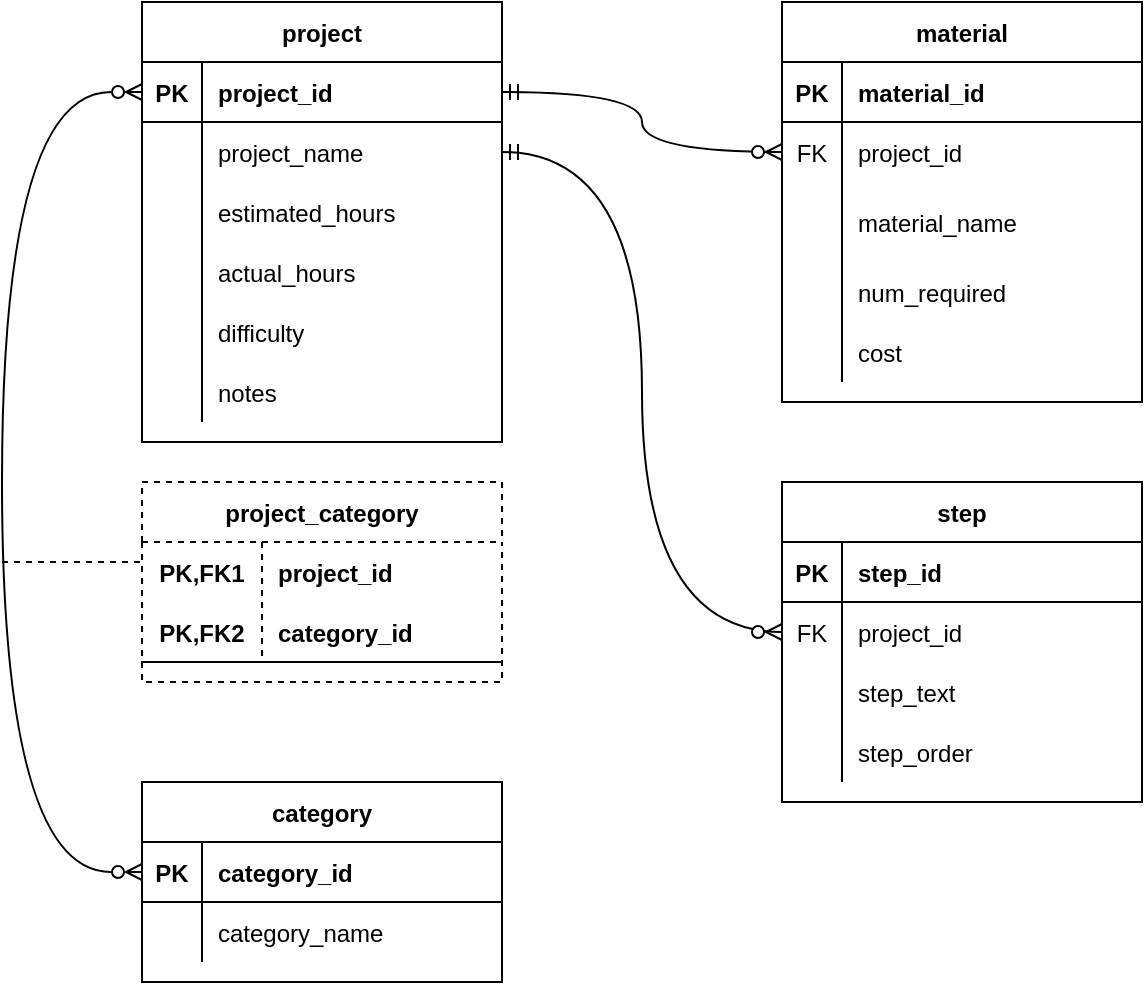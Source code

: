 <mxfile version="20.2.3" type="device"><diagram id="foPnEROQkglwMAReteZR" name="Page-1"><mxGraphModel dx="1038" dy="649" grid="1" gridSize="10" guides="1" tooltips="1" connect="1" arrows="1" fold="1" page="1" pageScale="1" pageWidth="850" pageHeight="1100" math="0" shadow="0"><root><mxCell id="0"/><mxCell id="1" parent="0"/><mxCell id="yoM481boMDnlAeGV0Io7-1" value="project" style="shape=table;startSize=30;container=1;collapsible=1;childLayout=tableLayout;fixedRows=1;rowLines=0;fontStyle=1;align=center;resizeLast=1;" parent="1" vertex="1"><mxGeometry x="140" y="40" width="180" height="220" as="geometry"/></mxCell><mxCell id="yoM481boMDnlAeGV0Io7-2" value="" style="shape=tableRow;horizontal=0;startSize=0;swimlaneHead=0;swimlaneBody=0;fillColor=none;collapsible=0;dropTarget=0;points=[[0,0.5],[1,0.5]];portConstraint=eastwest;top=0;left=0;right=0;bottom=1;" parent="yoM481boMDnlAeGV0Io7-1" vertex="1"><mxGeometry y="30" width="180" height="30" as="geometry"/></mxCell><mxCell id="yoM481boMDnlAeGV0Io7-3" value="PK" style="shape=partialRectangle;connectable=0;fillColor=none;top=0;left=0;bottom=0;right=0;fontStyle=1;overflow=hidden;" parent="yoM481boMDnlAeGV0Io7-2" vertex="1"><mxGeometry width="30" height="30" as="geometry"><mxRectangle width="30" height="30" as="alternateBounds"/></mxGeometry></mxCell><mxCell id="yoM481boMDnlAeGV0Io7-4" value="project_id" style="shape=partialRectangle;connectable=0;fillColor=none;top=0;left=0;bottom=0;right=0;align=left;spacingLeft=6;fontStyle=1;overflow=hidden;" parent="yoM481boMDnlAeGV0Io7-2" vertex="1"><mxGeometry x="30" width="150" height="30" as="geometry"><mxRectangle width="150" height="30" as="alternateBounds"/></mxGeometry></mxCell><mxCell id="yoM481boMDnlAeGV0Io7-5" value="" style="shape=tableRow;horizontal=0;startSize=0;swimlaneHead=0;swimlaneBody=0;fillColor=none;collapsible=0;dropTarget=0;points=[[0,0.5],[1,0.5]];portConstraint=eastwest;top=0;left=0;right=0;bottom=0;" parent="yoM481boMDnlAeGV0Io7-1" vertex="1"><mxGeometry y="60" width="180" height="30" as="geometry"/></mxCell><mxCell id="yoM481boMDnlAeGV0Io7-6" value="" style="shape=partialRectangle;connectable=0;fillColor=none;top=0;left=0;bottom=0;right=0;editable=1;overflow=hidden;" parent="yoM481boMDnlAeGV0Io7-5" vertex="1"><mxGeometry width="30" height="30" as="geometry"><mxRectangle width="30" height="30" as="alternateBounds"/></mxGeometry></mxCell><mxCell id="yoM481boMDnlAeGV0Io7-7" value="project_name" style="shape=partialRectangle;connectable=0;fillColor=none;top=0;left=0;bottom=0;right=0;align=left;spacingLeft=6;overflow=hidden;" parent="yoM481boMDnlAeGV0Io7-5" vertex="1"><mxGeometry x="30" width="150" height="30" as="geometry"><mxRectangle width="150" height="30" as="alternateBounds"/></mxGeometry></mxCell><mxCell id="yoM481boMDnlAeGV0Io7-8" value="" style="shape=tableRow;horizontal=0;startSize=0;swimlaneHead=0;swimlaneBody=0;fillColor=none;collapsible=0;dropTarget=0;points=[[0,0.5],[1,0.5]];portConstraint=eastwest;top=0;left=0;right=0;bottom=0;" parent="yoM481boMDnlAeGV0Io7-1" vertex="1"><mxGeometry y="90" width="180" height="30" as="geometry"/></mxCell><mxCell id="yoM481boMDnlAeGV0Io7-9" value="" style="shape=partialRectangle;connectable=0;fillColor=none;top=0;left=0;bottom=0;right=0;editable=1;overflow=hidden;" parent="yoM481boMDnlAeGV0Io7-8" vertex="1"><mxGeometry width="30" height="30" as="geometry"><mxRectangle width="30" height="30" as="alternateBounds"/></mxGeometry></mxCell><mxCell id="yoM481boMDnlAeGV0Io7-10" value="estimated_hours" style="shape=partialRectangle;connectable=0;fillColor=none;top=0;left=0;bottom=0;right=0;align=left;spacingLeft=6;overflow=hidden;" parent="yoM481boMDnlAeGV0Io7-8" vertex="1"><mxGeometry x="30" width="150" height="30" as="geometry"><mxRectangle width="150" height="30" as="alternateBounds"/></mxGeometry></mxCell><mxCell id="yoM481boMDnlAeGV0Io7-11" value="" style="shape=tableRow;horizontal=0;startSize=0;swimlaneHead=0;swimlaneBody=0;fillColor=none;collapsible=0;dropTarget=0;points=[[0,0.5],[1,0.5]];portConstraint=eastwest;top=0;left=0;right=0;bottom=0;" parent="yoM481boMDnlAeGV0Io7-1" vertex="1"><mxGeometry y="120" width="180" height="30" as="geometry"/></mxCell><mxCell id="yoM481boMDnlAeGV0Io7-12" value="" style="shape=partialRectangle;connectable=0;fillColor=none;top=0;left=0;bottom=0;right=0;editable=1;overflow=hidden;" parent="yoM481boMDnlAeGV0Io7-11" vertex="1"><mxGeometry width="30" height="30" as="geometry"><mxRectangle width="30" height="30" as="alternateBounds"/></mxGeometry></mxCell><mxCell id="yoM481boMDnlAeGV0Io7-13" value="actual_hours" style="shape=partialRectangle;connectable=0;fillColor=none;top=0;left=0;bottom=0;right=0;align=left;spacingLeft=6;overflow=hidden;" parent="yoM481boMDnlAeGV0Io7-11" vertex="1"><mxGeometry x="30" width="150" height="30" as="geometry"><mxRectangle width="150" height="30" as="alternateBounds"/></mxGeometry></mxCell><mxCell id="yoM481boMDnlAeGV0Io7-14" style="shape=tableRow;horizontal=0;startSize=0;swimlaneHead=0;swimlaneBody=0;fillColor=none;collapsible=0;dropTarget=0;points=[[0,0.5],[1,0.5]];portConstraint=eastwest;top=0;left=0;right=0;bottom=0;" parent="yoM481boMDnlAeGV0Io7-1" vertex="1"><mxGeometry y="150" width="180" height="30" as="geometry"/></mxCell><mxCell id="yoM481boMDnlAeGV0Io7-15" style="shape=partialRectangle;connectable=0;fillColor=none;top=0;left=0;bottom=0;right=0;editable=1;overflow=hidden;" parent="yoM481boMDnlAeGV0Io7-14" vertex="1"><mxGeometry width="30" height="30" as="geometry"><mxRectangle width="30" height="30" as="alternateBounds"/></mxGeometry></mxCell><mxCell id="yoM481boMDnlAeGV0Io7-16" value="difficulty" style="shape=partialRectangle;connectable=0;fillColor=none;top=0;left=0;bottom=0;right=0;align=left;spacingLeft=6;overflow=hidden;" parent="yoM481boMDnlAeGV0Io7-14" vertex="1"><mxGeometry x="30" width="150" height="30" as="geometry"><mxRectangle width="150" height="30" as="alternateBounds"/></mxGeometry></mxCell><mxCell id="yoM481boMDnlAeGV0Io7-20" style="shape=tableRow;horizontal=0;startSize=0;swimlaneHead=0;swimlaneBody=0;fillColor=none;collapsible=0;dropTarget=0;points=[[0,0.5],[1,0.5]];portConstraint=eastwest;top=0;left=0;right=0;bottom=0;" parent="yoM481boMDnlAeGV0Io7-1" vertex="1"><mxGeometry y="180" width="180" height="30" as="geometry"/></mxCell><mxCell id="yoM481boMDnlAeGV0Io7-21" style="shape=partialRectangle;connectable=0;fillColor=none;top=0;left=0;bottom=0;right=0;editable=1;overflow=hidden;" parent="yoM481boMDnlAeGV0Io7-20" vertex="1"><mxGeometry width="30" height="30" as="geometry"><mxRectangle width="30" height="30" as="alternateBounds"/></mxGeometry></mxCell><mxCell id="yoM481boMDnlAeGV0Io7-22" value="notes" style="shape=partialRectangle;connectable=0;fillColor=none;top=0;left=0;bottom=0;right=0;align=left;spacingLeft=6;overflow=hidden;" parent="yoM481boMDnlAeGV0Io7-20" vertex="1"><mxGeometry x="30" width="150" height="30" as="geometry"><mxRectangle width="150" height="30" as="alternateBounds"/></mxGeometry></mxCell><mxCell id="yoM481boMDnlAeGV0Io7-36" value="material" style="shape=table;startSize=30;container=1;collapsible=1;childLayout=tableLayout;fixedRows=1;rowLines=0;fontStyle=1;align=center;resizeLast=1;" parent="1" vertex="1"><mxGeometry x="460" y="40" width="180" height="200" as="geometry"/></mxCell><mxCell id="yoM481boMDnlAeGV0Io7-37" value="" style="shape=tableRow;horizontal=0;startSize=0;swimlaneHead=0;swimlaneBody=0;fillColor=none;collapsible=0;dropTarget=0;points=[[0,0.5],[1,0.5]];portConstraint=eastwest;top=0;left=0;right=0;bottom=1;" parent="yoM481boMDnlAeGV0Io7-36" vertex="1"><mxGeometry y="30" width="180" height="30" as="geometry"/></mxCell><mxCell id="yoM481boMDnlAeGV0Io7-38" value="PK" style="shape=partialRectangle;connectable=0;fillColor=none;top=0;left=0;bottom=0;right=0;fontStyle=1;overflow=hidden;" parent="yoM481boMDnlAeGV0Io7-37" vertex="1"><mxGeometry width="30" height="30" as="geometry"><mxRectangle width="30" height="30" as="alternateBounds"/></mxGeometry></mxCell><mxCell id="yoM481boMDnlAeGV0Io7-39" value="material_id" style="shape=partialRectangle;connectable=0;fillColor=none;top=0;left=0;bottom=0;right=0;align=left;spacingLeft=6;fontStyle=1;overflow=hidden;" parent="yoM481boMDnlAeGV0Io7-37" vertex="1"><mxGeometry x="30" width="150" height="30" as="geometry"><mxRectangle width="150" height="30" as="alternateBounds"/></mxGeometry></mxCell><mxCell id="yoM481boMDnlAeGV0Io7-49" value="" style="shape=tableRow;horizontal=0;startSize=0;swimlaneHead=0;swimlaneBody=0;fillColor=none;collapsible=0;dropTarget=0;points=[[0,0.5],[1,0.5]];portConstraint=eastwest;top=0;left=0;right=0;bottom=0;fontStyle=4" parent="yoM481boMDnlAeGV0Io7-36" vertex="1"><mxGeometry y="60" width="180" height="30" as="geometry"/></mxCell><mxCell id="yoM481boMDnlAeGV0Io7-50" value="FK" style="shape=partialRectangle;connectable=0;fillColor=none;top=0;left=0;bottom=0;right=0;fontStyle=0;overflow=hidden;" parent="yoM481boMDnlAeGV0Io7-49" vertex="1"><mxGeometry width="30" height="30" as="geometry"><mxRectangle width="30" height="30" as="alternateBounds"/></mxGeometry></mxCell><mxCell id="yoM481boMDnlAeGV0Io7-51" value="project_id" style="shape=partialRectangle;connectable=0;fillColor=none;top=0;left=0;bottom=0;right=0;align=left;spacingLeft=6;fontStyle=0;overflow=hidden;" parent="yoM481boMDnlAeGV0Io7-49" vertex="1"><mxGeometry x="30" width="150" height="30" as="geometry"><mxRectangle width="150" height="30" as="alternateBounds"/></mxGeometry></mxCell><mxCell id="yoM481boMDnlAeGV0Io7-40" value="" style="shape=tableRow;horizontal=0;startSize=0;swimlaneHead=0;swimlaneBody=0;fillColor=none;collapsible=0;dropTarget=0;points=[[0,0.5],[1,0.5]];portConstraint=eastwest;top=0;left=0;right=0;bottom=0;" parent="yoM481boMDnlAeGV0Io7-36" vertex="1"><mxGeometry y="90" width="180" height="40" as="geometry"/></mxCell><mxCell id="yoM481boMDnlAeGV0Io7-41" value="" style="shape=partialRectangle;connectable=0;fillColor=none;top=0;left=0;bottom=0;right=0;editable=1;overflow=hidden;" parent="yoM481boMDnlAeGV0Io7-40" vertex="1"><mxGeometry width="30" height="40" as="geometry"><mxRectangle width="30" height="40" as="alternateBounds"/></mxGeometry></mxCell><mxCell id="yoM481boMDnlAeGV0Io7-42" value="material_name" style="shape=partialRectangle;connectable=0;fillColor=none;top=0;left=0;bottom=0;right=0;align=left;spacingLeft=6;overflow=hidden;" parent="yoM481boMDnlAeGV0Io7-40" vertex="1"><mxGeometry x="30" width="150" height="40" as="geometry"><mxRectangle width="150" height="40" as="alternateBounds"/></mxGeometry></mxCell><mxCell id="yoM481boMDnlAeGV0Io7-43" value="" style="shape=tableRow;horizontal=0;startSize=0;swimlaneHead=0;swimlaneBody=0;fillColor=none;collapsible=0;dropTarget=0;points=[[0,0.5],[1,0.5]];portConstraint=eastwest;top=0;left=0;right=0;bottom=0;" parent="yoM481boMDnlAeGV0Io7-36" vertex="1"><mxGeometry y="130" width="180" height="30" as="geometry"/></mxCell><mxCell id="yoM481boMDnlAeGV0Io7-44" value="" style="shape=partialRectangle;connectable=0;fillColor=none;top=0;left=0;bottom=0;right=0;editable=1;overflow=hidden;" parent="yoM481boMDnlAeGV0Io7-43" vertex="1"><mxGeometry width="30" height="30" as="geometry"><mxRectangle width="30" height="30" as="alternateBounds"/></mxGeometry></mxCell><mxCell id="yoM481boMDnlAeGV0Io7-45" value="num_required" style="shape=partialRectangle;connectable=0;fillColor=none;top=0;left=0;bottom=0;right=0;align=left;spacingLeft=6;overflow=hidden;" parent="yoM481boMDnlAeGV0Io7-43" vertex="1"><mxGeometry x="30" width="150" height="30" as="geometry"><mxRectangle width="150" height="30" as="alternateBounds"/></mxGeometry></mxCell><mxCell id="yoM481boMDnlAeGV0Io7-46" value="" style="shape=tableRow;horizontal=0;startSize=0;swimlaneHead=0;swimlaneBody=0;fillColor=none;collapsible=0;dropTarget=0;points=[[0,0.5],[1,0.5]];portConstraint=eastwest;top=0;left=0;right=0;bottom=0;" parent="yoM481boMDnlAeGV0Io7-36" vertex="1"><mxGeometry y="160" width="180" height="30" as="geometry"/></mxCell><mxCell id="yoM481boMDnlAeGV0Io7-47" value="" style="shape=partialRectangle;connectable=0;fillColor=none;top=0;left=0;bottom=0;right=0;editable=1;overflow=hidden;" parent="yoM481boMDnlAeGV0Io7-46" vertex="1"><mxGeometry width="30" height="30" as="geometry"><mxRectangle width="30" height="30" as="alternateBounds"/></mxGeometry></mxCell><mxCell id="yoM481boMDnlAeGV0Io7-48" value="cost" style="shape=partialRectangle;connectable=0;fillColor=none;top=0;left=0;bottom=0;right=0;align=left;spacingLeft=6;overflow=hidden;" parent="yoM481boMDnlAeGV0Io7-46" vertex="1"><mxGeometry x="30" width="150" height="30" as="geometry"><mxRectangle width="150" height="30" as="alternateBounds"/></mxGeometry></mxCell><mxCell id="yoM481boMDnlAeGV0Io7-52" value="step" style="shape=table;startSize=30;container=1;collapsible=1;childLayout=tableLayout;fixedRows=1;rowLines=0;fontStyle=1;align=center;resizeLast=1;" parent="1" vertex="1"><mxGeometry x="460" y="280" width="180" height="160" as="geometry"/></mxCell><mxCell id="yoM481boMDnlAeGV0Io7-53" value="" style="shape=tableRow;horizontal=0;startSize=0;swimlaneHead=0;swimlaneBody=0;fillColor=none;collapsible=0;dropTarget=0;points=[[0,0.5],[1,0.5]];portConstraint=eastwest;top=0;left=0;right=0;bottom=1;" parent="yoM481boMDnlAeGV0Io7-52" vertex="1"><mxGeometry y="30" width="180" height="30" as="geometry"/></mxCell><mxCell id="yoM481boMDnlAeGV0Io7-54" value="PK" style="shape=partialRectangle;connectable=0;fillColor=none;top=0;left=0;bottom=0;right=0;fontStyle=1;overflow=hidden;" parent="yoM481boMDnlAeGV0Io7-53" vertex="1"><mxGeometry width="30" height="30" as="geometry"><mxRectangle width="30" height="30" as="alternateBounds"/></mxGeometry></mxCell><mxCell id="yoM481boMDnlAeGV0Io7-55" value="step_id" style="shape=partialRectangle;connectable=0;fillColor=none;top=0;left=0;bottom=0;right=0;align=left;spacingLeft=6;fontStyle=1;overflow=hidden;" parent="yoM481boMDnlAeGV0Io7-53" vertex="1"><mxGeometry x="30" width="150" height="30" as="geometry"><mxRectangle width="150" height="30" as="alternateBounds"/></mxGeometry></mxCell><mxCell id="yoM481boMDnlAeGV0Io7-65" value="" style="shape=tableRow;horizontal=0;startSize=0;swimlaneHead=0;swimlaneBody=0;fillColor=none;collapsible=0;dropTarget=0;points=[[0,0.5],[1,0.5]];portConstraint=eastwest;top=0;left=0;right=0;bottom=0;" parent="yoM481boMDnlAeGV0Io7-52" vertex="1"><mxGeometry y="60" width="180" height="30" as="geometry"/></mxCell><mxCell id="yoM481boMDnlAeGV0Io7-66" value="FK" style="shape=partialRectangle;connectable=0;fillColor=none;top=0;left=0;bottom=0;right=0;fontStyle=0;overflow=hidden;" parent="yoM481boMDnlAeGV0Io7-65" vertex="1"><mxGeometry width="30" height="30" as="geometry"><mxRectangle width="30" height="30" as="alternateBounds"/></mxGeometry></mxCell><mxCell id="yoM481boMDnlAeGV0Io7-67" value="project_id" style="shape=partialRectangle;connectable=0;fillColor=none;top=0;left=0;bottom=0;right=0;align=left;spacingLeft=6;fontStyle=0;overflow=hidden;" parent="yoM481boMDnlAeGV0Io7-65" vertex="1"><mxGeometry x="30" width="150" height="30" as="geometry"><mxRectangle width="150" height="30" as="alternateBounds"/></mxGeometry></mxCell><mxCell id="yoM481boMDnlAeGV0Io7-56" value="" style="shape=tableRow;horizontal=0;startSize=0;swimlaneHead=0;swimlaneBody=0;fillColor=none;collapsible=0;dropTarget=0;points=[[0,0.5],[1,0.5]];portConstraint=eastwest;top=0;left=0;right=0;bottom=0;" parent="yoM481boMDnlAeGV0Io7-52" vertex="1"><mxGeometry y="90" width="180" height="30" as="geometry"/></mxCell><mxCell id="yoM481boMDnlAeGV0Io7-57" value="" style="shape=partialRectangle;connectable=0;fillColor=none;top=0;left=0;bottom=0;right=0;editable=1;overflow=hidden;" parent="yoM481boMDnlAeGV0Io7-56" vertex="1"><mxGeometry width="30" height="30" as="geometry"><mxRectangle width="30" height="30" as="alternateBounds"/></mxGeometry></mxCell><mxCell id="yoM481boMDnlAeGV0Io7-58" value="step_text" style="shape=partialRectangle;connectable=0;fillColor=none;top=0;left=0;bottom=0;right=0;align=left;spacingLeft=6;overflow=hidden;" parent="yoM481boMDnlAeGV0Io7-56" vertex="1"><mxGeometry x="30" width="150" height="30" as="geometry"><mxRectangle width="150" height="30" as="alternateBounds"/></mxGeometry></mxCell><mxCell id="yoM481boMDnlAeGV0Io7-59" value="" style="shape=tableRow;horizontal=0;startSize=0;swimlaneHead=0;swimlaneBody=0;fillColor=none;collapsible=0;dropTarget=0;points=[[0,0.5],[1,0.5]];portConstraint=eastwest;top=0;left=0;right=0;bottom=0;" parent="yoM481boMDnlAeGV0Io7-52" vertex="1"><mxGeometry y="120" width="180" height="30" as="geometry"/></mxCell><mxCell id="yoM481boMDnlAeGV0Io7-60" value="" style="shape=partialRectangle;connectable=0;fillColor=none;top=0;left=0;bottom=0;right=0;editable=1;overflow=hidden;" parent="yoM481boMDnlAeGV0Io7-59" vertex="1"><mxGeometry width="30" height="30" as="geometry"><mxRectangle width="30" height="30" as="alternateBounds"/></mxGeometry></mxCell><mxCell id="yoM481boMDnlAeGV0Io7-61" value="step_order" style="shape=partialRectangle;connectable=0;fillColor=none;top=0;left=0;bottom=0;right=0;align=left;spacingLeft=6;overflow=hidden;" parent="yoM481boMDnlAeGV0Io7-59" vertex="1"><mxGeometry x="30" width="150" height="30" as="geometry"><mxRectangle width="150" height="30" as="alternateBounds"/></mxGeometry></mxCell><mxCell id="yoM481boMDnlAeGV0Io7-68" value="project_category" style="shape=table;startSize=30;container=1;collapsible=1;childLayout=tableLayout;fixedRows=1;rowLines=0;fontStyle=1;align=center;resizeLast=1;dashed=1;" parent="1" vertex="1"><mxGeometry x="140" y="280" width="180" height="100" as="geometry"/></mxCell><mxCell id="yoM481boMDnlAeGV0Io7-69" value="" style="shape=tableRow;horizontal=0;startSize=0;swimlaneHead=0;swimlaneBody=0;fillColor=none;collapsible=0;dropTarget=0;points=[[0,0.5],[1,0.5]];portConstraint=eastwest;top=0;left=0;right=0;bottom=0;" parent="yoM481boMDnlAeGV0Io7-68" vertex="1"><mxGeometry y="30" width="180" height="30" as="geometry"/></mxCell><mxCell id="yoM481boMDnlAeGV0Io7-70" value="PK,FK1" style="shape=partialRectangle;connectable=0;fillColor=none;top=0;left=0;bottom=0;right=0;fontStyle=1;overflow=hidden;" parent="yoM481boMDnlAeGV0Io7-69" vertex="1"><mxGeometry width="60" height="30" as="geometry"><mxRectangle width="60" height="30" as="alternateBounds"/></mxGeometry></mxCell><mxCell id="yoM481boMDnlAeGV0Io7-71" value="project_id" style="shape=partialRectangle;connectable=0;fillColor=none;top=0;left=0;bottom=0;right=0;align=left;spacingLeft=6;fontStyle=1;overflow=hidden;" parent="yoM481boMDnlAeGV0Io7-69" vertex="1"><mxGeometry x="60" width="120" height="30" as="geometry"><mxRectangle width="120" height="30" as="alternateBounds"/></mxGeometry></mxCell><mxCell id="yoM481boMDnlAeGV0Io7-72" value="" style="shape=tableRow;horizontal=0;startSize=0;swimlaneHead=0;swimlaneBody=0;fillColor=none;collapsible=0;dropTarget=0;points=[[0,0.5],[1,0.5]];portConstraint=eastwest;top=0;left=0;right=0;bottom=1;" parent="yoM481boMDnlAeGV0Io7-68" vertex="1"><mxGeometry y="60" width="180" height="30" as="geometry"/></mxCell><mxCell id="yoM481boMDnlAeGV0Io7-73" value="PK,FK2" style="shape=partialRectangle;connectable=0;fillColor=none;top=0;left=0;bottom=0;right=0;fontStyle=1;overflow=hidden;" parent="yoM481boMDnlAeGV0Io7-72" vertex="1"><mxGeometry width="60" height="30" as="geometry"><mxRectangle width="60" height="30" as="alternateBounds"/></mxGeometry></mxCell><mxCell id="yoM481boMDnlAeGV0Io7-74" value="category_id" style="shape=partialRectangle;connectable=0;fillColor=none;top=0;left=0;bottom=0;right=0;align=left;spacingLeft=6;fontStyle=1;overflow=hidden;" parent="yoM481boMDnlAeGV0Io7-72" vertex="1"><mxGeometry x="60" width="120" height="30" as="geometry"><mxRectangle width="120" height="30" as="alternateBounds"/></mxGeometry></mxCell><mxCell id="yoM481boMDnlAeGV0Io7-81" value="category" style="shape=table;startSize=30;container=1;collapsible=1;childLayout=tableLayout;fixedRows=1;rowLines=0;fontStyle=1;align=center;resizeLast=1;" parent="1" vertex="1"><mxGeometry x="140" y="430" width="180" height="100" as="geometry"/></mxCell><mxCell id="yoM481boMDnlAeGV0Io7-82" value="" style="shape=tableRow;horizontal=0;startSize=0;swimlaneHead=0;swimlaneBody=0;fillColor=none;collapsible=0;dropTarget=0;points=[[0,0.5],[1,0.5]];portConstraint=eastwest;top=0;left=0;right=0;bottom=1;" parent="yoM481boMDnlAeGV0Io7-81" vertex="1"><mxGeometry y="30" width="180" height="30" as="geometry"/></mxCell><mxCell id="yoM481boMDnlAeGV0Io7-83" value="PK" style="shape=partialRectangle;connectable=0;fillColor=none;top=0;left=0;bottom=0;right=0;fontStyle=1;overflow=hidden;" parent="yoM481boMDnlAeGV0Io7-82" vertex="1"><mxGeometry width="30" height="30" as="geometry"><mxRectangle width="30" height="30" as="alternateBounds"/></mxGeometry></mxCell><mxCell id="yoM481boMDnlAeGV0Io7-84" value="category_id" style="shape=partialRectangle;connectable=0;fillColor=none;top=0;left=0;bottom=0;right=0;align=left;spacingLeft=6;fontStyle=1;overflow=hidden;" parent="yoM481boMDnlAeGV0Io7-82" vertex="1"><mxGeometry x="30" width="150" height="30" as="geometry"><mxRectangle width="150" height="30" as="alternateBounds"/></mxGeometry></mxCell><mxCell id="yoM481boMDnlAeGV0Io7-85" value="" style="shape=tableRow;horizontal=0;startSize=0;swimlaneHead=0;swimlaneBody=0;fillColor=none;collapsible=0;dropTarget=0;points=[[0,0.5],[1,0.5]];portConstraint=eastwest;top=0;left=0;right=0;bottom=0;" parent="yoM481boMDnlAeGV0Io7-81" vertex="1"><mxGeometry y="60" width="180" height="30" as="geometry"/></mxCell><mxCell id="yoM481boMDnlAeGV0Io7-86" value="" style="shape=partialRectangle;connectable=0;fillColor=none;top=0;left=0;bottom=0;right=0;editable=1;overflow=hidden;" parent="yoM481boMDnlAeGV0Io7-85" vertex="1"><mxGeometry width="30" height="30" as="geometry"><mxRectangle width="30" height="30" as="alternateBounds"/></mxGeometry></mxCell><mxCell id="yoM481boMDnlAeGV0Io7-87" value="category_name" style="shape=partialRectangle;connectable=0;fillColor=none;top=0;left=0;bottom=0;right=0;align=left;spacingLeft=6;overflow=hidden;" parent="yoM481boMDnlAeGV0Io7-85" vertex="1"><mxGeometry x="30" width="150" height="30" as="geometry"><mxRectangle width="150" height="30" as="alternateBounds"/></mxGeometry></mxCell><mxCell id="yoM481boMDnlAeGV0Io7-94" value="" style="edgeStyle=orthogonalEdgeStyle;fontSize=12;html=1;endArrow=ERzeroToMany;startArrow=ERmandOne;rounded=0;exitX=1;exitY=0.5;exitDx=0;exitDy=0;entryX=0;entryY=0.5;entryDx=0;entryDy=0;curved=1;" parent="1" source="yoM481boMDnlAeGV0Io7-2" target="yoM481boMDnlAeGV0Io7-49" edge="1"><mxGeometry width="100" height="100" relative="1" as="geometry"><mxPoint x="220" y="220" as="sourcePoint"/><mxPoint x="320" y="120" as="targetPoint"/></mxGeometry></mxCell><mxCell id="yoM481boMDnlAeGV0Io7-95" value="" style="edgeStyle=orthogonalEdgeStyle;fontSize=12;html=1;endArrow=ERzeroToMany;startArrow=ERmandOne;rounded=0;exitX=1;exitY=0.5;exitDx=0;exitDy=0;entryX=0;entryY=0.5;entryDx=0;entryDy=0;curved=1;" parent="1" source="yoM481boMDnlAeGV0Io7-5" target="yoM481boMDnlAeGV0Io7-65" edge="1"><mxGeometry width="100" height="100" relative="1" as="geometry"><mxPoint x="220" y="230" as="sourcePoint"/><mxPoint x="320" y="130" as="targetPoint"/><Array as="points"><mxPoint x="390" y="115"/><mxPoint x="390" y="355"/></Array></mxGeometry></mxCell><mxCell id="yoM481boMDnlAeGV0Io7-101" value="" style="edgeStyle=orthogonalEdgeStyle;fontSize=12;html=1;endArrow=ERzeroToMany;startArrow=ERzeroToMany;rounded=0;curved=1;entryX=0;entryY=0.5;entryDx=0;entryDy=0;endFill=0;startFill=0;exitX=0;exitY=0.5;exitDx=0;exitDy=0;" parent="1" source="yoM481boMDnlAeGV0Io7-82" target="yoM481boMDnlAeGV0Io7-2" edge="1"><mxGeometry width="100" height="100" relative="1" as="geometry"><mxPoint x="130" y="475" as="sourcePoint"/><mxPoint x="110" y="90" as="targetPoint"/><Array as="points"><mxPoint x="70" y="475"/><mxPoint x="70" y="85"/></Array></mxGeometry></mxCell><mxCell id="yoM481boMDnlAeGV0Io7-106" value="" style="edgeStyle=entityRelationEdgeStyle;fontSize=12;html=1;endArrow=none;endFill=0;rounded=0;dashed=1;" parent="1" edge="1"><mxGeometry width="100" height="100" relative="1" as="geometry"><mxPoint x="70" y="320" as="sourcePoint"/><mxPoint x="140" y="320" as="targetPoint"/></mxGeometry></mxCell></root></mxGraphModel></diagram></mxfile>